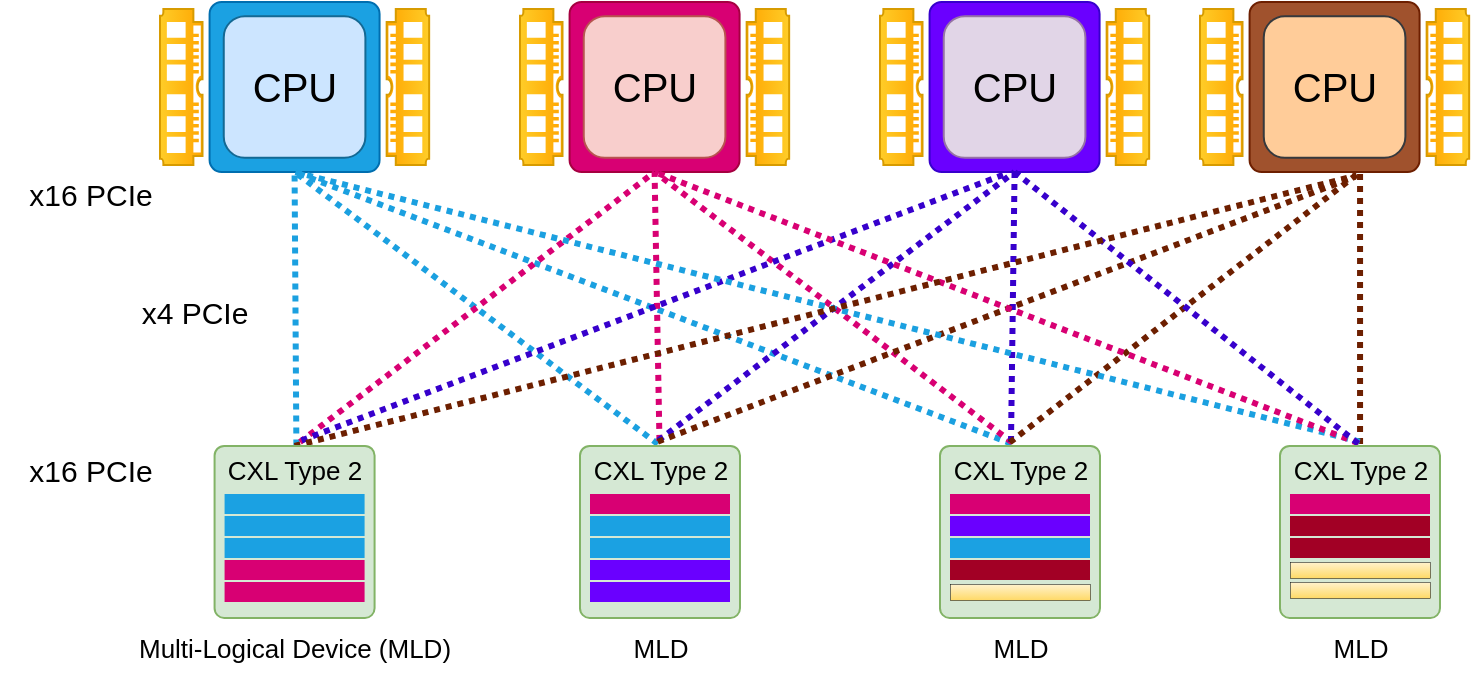 <mxfile version="24.2.2" type="github">
  <diagram name="Page-1" id="A8W0ZlJkRZm1EOQpJBz_">
    <mxGraphModel dx="893" dy="586" grid="1" gridSize="10" guides="1" tooltips="1" connect="1" arrows="1" fold="1" page="1" pageScale="1" pageWidth="850" pageHeight="1100" math="0" shadow="0">
      <root>
        <mxCell id="0" />
        <mxCell id="1" parent="0" />
        <mxCell id="siB9gwOaP5ev9PkQdLU9-102" value="" style="group" parent="1" vertex="1" connectable="0">
          <mxGeometry x="200" y="100" width="134.58" height="111.46" as="geometry" />
        </mxCell>
        <mxCell id="uq200lhuQBNym-ZLv9r4-11" value="" style="group;fillColor=default;gradientColor=none;strokeColor=none;" parent="siB9gwOaP5ev9PkQdLU9-102" connectable="0" vertex="1">
          <mxGeometry x="24.791" width="84.998" height="85" as="geometry" />
        </mxCell>
        <mxCell id="uq200lhuQBNym-ZLv9r4-2" value="" style="rounded=1;whiteSpace=wrap;html=1;arcSize=7;fillColor=#1ba1e2;strokeColor=#006EAF;fontColor=#ffffff;" parent="uq200lhuQBNym-ZLv9r4-11" vertex="1">
          <mxGeometry width="84.998" height="85" as="geometry" />
        </mxCell>
        <mxCell id="uq200lhuQBNym-ZLv9r4-3" value="&lt;font style=&quot;font-size: 20px;&quot;&gt;CPU&lt;/font&gt;" style="rounded=1;whiteSpace=wrap;html=1;fillColor=#cce5ff;strokeColor=#146994;shadow=0;" parent="uq200lhuQBNym-ZLv9r4-11" vertex="1">
          <mxGeometry x="7.083" y="7.083" width="70.832" height="70.833" as="geometry" />
        </mxCell>
        <mxCell id="uq200lhuQBNym-ZLv9r4-13" value="" style="pointerEvents=1;shadow=0;dashed=0;html=1;strokeColor=#d79b00;fillColor=#ffcd28;labelPosition=center;verticalLabelPosition=bottom;verticalAlign=top;align=center;outlineConnect=0;shape=mxgraph.veeam.ram;fillStyle=auto;direction=north;gradientColor=#ffa500;" parent="siB9gwOaP5ev9PkQdLU9-102" vertex="1">
          <mxGeometry y="3.542" width="21.249" height="77.917" as="geometry" />
        </mxCell>
        <mxCell id="uq200lhuQBNym-ZLv9r4-48" value="" style="pointerEvents=1;shadow=0;dashed=0;html=1;strokeColor=#d79b00;fillColor=#ffcd28;labelPosition=center;verticalLabelPosition=bottom;verticalAlign=top;align=center;outlineConnect=0;shape=mxgraph.veeam.ram;fillStyle=auto;direction=south;gradientColor=#ffa500;flipV=1;" parent="siB9gwOaP5ev9PkQdLU9-102" vertex="1">
          <mxGeometry x="113.331" y="3.542" width="21.249" height="77.917" as="geometry" />
        </mxCell>
        <mxCell id="siB9gwOaP5ev9PkQdLU9-106" value="" style="group" parent="1" vertex="1" connectable="0">
          <mxGeometry x="380" y="100" width="134.58" height="85" as="geometry" />
        </mxCell>
        <mxCell id="siB9gwOaP5ev9PkQdLU9-107" value="" style="group;fillColor=default;gradientColor=none;strokeColor=none;" parent="siB9gwOaP5ev9PkQdLU9-106" connectable="0" vertex="1">
          <mxGeometry x="24.791" width="84.998" height="85" as="geometry" />
        </mxCell>
        <mxCell id="siB9gwOaP5ev9PkQdLU9-108" value="" style="rounded=1;whiteSpace=wrap;html=1;arcSize=7;fillColor=#d80073;strokeColor=#A50040;fontColor=#ffffff;" parent="siB9gwOaP5ev9PkQdLU9-107" vertex="1">
          <mxGeometry width="84.998" height="85" as="geometry" />
        </mxCell>
        <mxCell id="siB9gwOaP5ev9PkQdLU9-109" value="&lt;font style=&quot;font-size: 20px;&quot;&gt;CPU&lt;/font&gt;" style="rounded=1;whiteSpace=wrap;html=1;fillColor=#f8cecc;strokeColor=#b85450;shadow=0;" parent="siB9gwOaP5ev9PkQdLU9-107" vertex="1">
          <mxGeometry x="7.083" y="7.083" width="70.832" height="70.833" as="geometry" />
        </mxCell>
        <mxCell id="siB9gwOaP5ev9PkQdLU9-110" value="" style="pointerEvents=1;shadow=0;dashed=0;html=1;strokeColor=#d79b00;fillColor=#ffcd28;labelPosition=center;verticalLabelPosition=bottom;verticalAlign=top;align=center;outlineConnect=0;shape=mxgraph.veeam.ram;fillStyle=auto;direction=north;gradientColor=#ffa500;" parent="siB9gwOaP5ev9PkQdLU9-106" vertex="1">
          <mxGeometry y="3.542" width="21.249" height="77.917" as="geometry" />
        </mxCell>
        <mxCell id="siB9gwOaP5ev9PkQdLU9-111" value="" style="pointerEvents=1;shadow=0;dashed=0;html=1;strokeColor=#d79b00;fillColor=#ffcd28;labelPosition=center;verticalLabelPosition=bottom;verticalAlign=top;align=center;outlineConnect=0;shape=mxgraph.veeam.ram;fillStyle=auto;direction=south;gradientColor=#ffa500;flipV=1;" parent="siB9gwOaP5ev9PkQdLU9-106" vertex="1">
          <mxGeometry x="113.331" y="3.542" width="21.249" height="77.917" as="geometry" />
        </mxCell>
        <mxCell id="_lKrGzHT6yuWIF_zMZOo-31" value="" style="endArrow=none;html=1;rounded=0;entryX=0.5;entryY=1;entryDx=0;entryDy=0;exitX=0.51;exitY=0.078;exitDx=0;exitDy=0;strokeWidth=3;dashed=1;dashPattern=1 1;strokeColor=#1ba0e0;exitPerimeter=0;" parent="1" source="9nzjCH3Tve30hIbmqved-3" target="uq200lhuQBNym-ZLv9r4-2" edge="1">
          <mxGeometry width="50" height="50" relative="1" as="geometry">
            <mxPoint x="236.54" y="316.59" as="sourcePoint" />
            <mxPoint x="310" y="190" as="targetPoint" />
          </mxGeometry>
        </mxCell>
        <mxCell id="_lKrGzHT6yuWIF_zMZOo-32" value="" style="endArrow=none;html=1;rounded=0;entryX=0.5;entryY=1;entryDx=0;entryDy=0;exitX=0.488;exitY=0.052;exitDx=0;exitDy=0;strokeWidth=3;dashed=1;dashPattern=1 1;strokeColor=#1ba0e0;exitPerimeter=0;" parent="1" source="GWw4KoO9vn4Ngn3BBy9A-8" target="uq200lhuQBNym-ZLv9r4-2" edge="1">
          <mxGeometry width="50" height="50" relative="1" as="geometry">
            <mxPoint x="448.33" y="315.08" as="sourcePoint" />
            <mxPoint x="352.61" y="182.84" as="targetPoint" />
          </mxGeometry>
        </mxCell>
        <mxCell id="_lKrGzHT6yuWIF_zMZOo-35" value="" style="endArrow=none;html=1;rounded=0;entryX=0.5;entryY=1;entryDx=0;entryDy=0;strokeWidth=3;dashed=1;dashPattern=1 1;exitX=0.452;exitY=0.046;exitDx=0;exitDy=0;strokeColor=#1ba0e0;exitPerimeter=0;" parent="1" source="GWw4KoO9vn4Ngn3BBy9A-16" target="uq200lhuQBNym-ZLv9r4-2" edge="1">
          <mxGeometry width="50" height="50" relative="1" as="geometry">
            <mxPoint x="623.87" y="317.28" as="sourcePoint" />
            <mxPoint x="317" y="195" as="targetPoint" />
          </mxGeometry>
        </mxCell>
        <mxCell id="_lKrGzHT6yuWIF_zMZOo-36" value="" style="endArrow=none;html=1;rounded=0;entryX=0.5;entryY=1;entryDx=0;entryDy=0;strokeWidth=3;dashed=1;dashPattern=1 1;strokeColor=#d80073;" parent="1" target="siB9gwOaP5ev9PkQdLU9-108" edge="1">
          <mxGeometry width="50" height="50" relative="1" as="geometry">
            <mxPoint x="270" y="320" as="sourcePoint" />
            <mxPoint x="532.61" y="200" as="targetPoint" />
          </mxGeometry>
        </mxCell>
        <mxCell id="_lKrGzHT6yuWIF_zMZOo-37" value="" style="endArrow=none;html=1;rounded=0;strokeWidth=3;dashed=1;dashPattern=1 1;strokeColor=#d80073;entryX=0.5;entryY=1;entryDx=0;entryDy=0;" parent="1" source="GWw4KoO9vn4Ngn3BBy9A-8" target="siB9gwOaP5ev9PkQdLU9-108" edge="1">
          <mxGeometry width="50" height="50" relative="1" as="geometry">
            <mxPoint x="449.23" y="315.77" as="sourcePoint" />
            <mxPoint x="554" y="210" as="targetPoint" />
          </mxGeometry>
        </mxCell>
        <mxCell id="_lKrGzHT6yuWIF_zMZOo-38" value="" style="endArrow=none;html=1;rounded=0;strokeWidth=3;dashed=1;dashPattern=1 1;strokeColor=#d80073;exitX=0.456;exitY=0.027;exitDx=0;exitDy=0;entryX=0.5;entryY=1;entryDx=0;entryDy=0;exitPerimeter=0;" parent="1" source="GWw4KoO9vn4Ngn3BBy9A-16" target="siB9gwOaP5ev9PkQdLU9-108" edge="1">
          <mxGeometry width="50" height="50" relative="1" as="geometry">
            <mxPoint x="628.55" y="317.79" as="sourcePoint" />
            <mxPoint x="540" y="190" as="targetPoint" />
          </mxGeometry>
        </mxCell>
        <mxCell id="_lKrGzHT6yuWIF_zMZOo-39" value="x16 PCIe" style="text;html=1;align=center;verticalAlign=middle;resizable=0;points=[];autosize=1;strokeColor=none;fillColor=none;fontFamily=Helvetica;fontSize=15;fontColor=default;labelBackgroundColor=default;" parent="1" vertex="1">
          <mxGeometry x="120.0" y="319.43" width="90" height="30" as="geometry" />
        </mxCell>
        <mxCell id="9nzjCH3Tve30hIbmqved-77" value="" style="group" parent="1" vertex="1" connectable="0">
          <mxGeometry x="560" y="100" width="134.58" height="85" as="geometry" />
        </mxCell>
        <mxCell id="9nzjCH3Tve30hIbmqved-78" value="" style="group;fillColor=default;gradientColor=none;strokeColor=none;" parent="9nzjCH3Tve30hIbmqved-77" connectable="0" vertex="1">
          <mxGeometry x="24.791" width="84.998" height="85" as="geometry" />
        </mxCell>
        <mxCell id="9nzjCH3Tve30hIbmqved-79" value="" style="rounded=1;whiteSpace=wrap;html=1;arcSize=7;fillColor=#6a00ff;strokeColor=#3700CC;fontColor=#ffffff;" parent="9nzjCH3Tve30hIbmqved-78" vertex="1">
          <mxGeometry width="84.998" height="85" as="geometry" />
        </mxCell>
        <mxCell id="9nzjCH3Tve30hIbmqved-80" value="&lt;font style=&quot;font-size: 20px;&quot;&gt;CPU&lt;/font&gt;" style="rounded=1;whiteSpace=wrap;html=1;fillColor=#e1d5e7;strokeColor=#9673a6;shadow=0;" parent="9nzjCH3Tve30hIbmqved-78" vertex="1">
          <mxGeometry x="7.083" y="7.083" width="70.832" height="70.833" as="geometry" />
        </mxCell>
        <mxCell id="9nzjCH3Tve30hIbmqved-81" value="" style="pointerEvents=1;shadow=0;dashed=0;html=1;strokeColor=#d79b00;fillColor=#ffcd28;labelPosition=center;verticalLabelPosition=bottom;verticalAlign=top;align=center;outlineConnect=0;shape=mxgraph.veeam.ram;fillStyle=auto;direction=north;gradientColor=#ffa500;" parent="9nzjCH3Tve30hIbmqved-77" vertex="1">
          <mxGeometry y="3.542" width="21.249" height="77.917" as="geometry" />
        </mxCell>
        <mxCell id="9nzjCH3Tve30hIbmqved-82" value="" style="pointerEvents=1;shadow=0;dashed=0;html=1;strokeColor=#d79b00;fillColor=#ffcd28;labelPosition=center;verticalLabelPosition=bottom;verticalAlign=top;align=center;outlineConnect=0;shape=mxgraph.veeam.ram;fillStyle=auto;direction=south;gradientColor=#ffa500;flipV=1;" parent="9nzjCH3Tve30hIbmqved-77" vertex="1">
          <mxGeometry x="113.331" y="3.542" width="21.249" height="77.917" as="geometry" />
        </mxCell>
        <mxCell id="9nzjCH3Tve30hIbmqved-83" value="" style="endArrow=none;html=1;rounded=0;strokeWidth=3;dashed=1;dashPattern=1 1;strokeColor=#3700CC;entryX=0.5;entryY=1;entryDx=0;entryDy=0;fillColor=#6a00ff;exitX=0.45;exitY=0.02;exitDx=0;exitDy=0;exitPerimeter=0;" parent="1" source="GWw4KoO9vn4Ngn3BBy9A-16" target="9nzjCH3Tve30hIbmqved-79" edge="1">
          <mxGeometry width="50" height="50" relative="1" as="geometry">
            <mxPoint x="626.39" y="316.77" as="sourcePoint" />
            <mxPoint x="670.46" y="185" as="targetPoint" />
          </mxGeometry>
        </mxCell>
        <mxCell id="9nzjCH3Tve30hIbmqved-84" value="" style="endArrow=none;html=1;rounded=0;strokeWidth=3;dashed=1;dashPattern=1 1;strokeColor=#3700CC;exitX=0.49;exitY=-0.005;exitDx=0;exitDy=0;entryX=0.5;entryY=1;entryDx=0;entryDy=0;fillColor=#6a00ff;exitPerimeter=0;" parent="1" source="GWw4KoO9vn4Ngn3BBy9A-8" target="9nzjCH3Tve30hIbmqved-79" edge="1">
          <mxGeometry width="50" height="50" relative="1" as="geometry">
            <mxPoint x="448.69" y="316.46" as="sourcePoint" />
            <mxPoint x="670.46" y="185" as="targetPoint" />
          </mxGeometry>
        </mxCell>
        <mxCell id="9nzjCH3Tve30hIbmqved-85" value="" style="endArrow=none;html=1;rounded=0;entryX=0.463;entryY=1.005;entryDx=0;entryDy=0;strokeWidth=3;dashed=1;dashPattern=1 1;strokeColor=#3700CC;exitX=0.539;exitY=-0.008;exitDx=0;exitDy=0;fillColor=#6a00ff;entryPerimeter=0;exitPerimeter=0;" parent="1" source="9nzjCH3Tve30hIbmqved-3" target="9nzjCH3Tve30hIbmqved-79" edge="1">
          <mxGeometry width="50" height="50" relative="1" as="geometry">
            <mxPoint x="236.54" y="316.59" as="sourcePoint" />
            <mxPoint x="670.46" y="185" as="targetPoint" />
          </mxGeometry>
        </mxCell>
        <mxCell id="9nzjCH3Tve30hIbmqved-98" value="" style="group" parent="1" vertex="1" connectable="0">
          <mxGeometry x="720" y="100" width="134.58" height="85" as="geometry" />
        </mxCell>
        <mxCell id="9nzjCH3Tve30hIbmqved-99" value="" style="group;fillColor=default;gradientColor=none;strokeColor=none;" parent="9nzjCH3Tve30hIbmqved-98" connectable="0" vertex="1">
          <mxGeometry x="24.791" width="84.998" height="85" as="geometry" />
        </mxCell>
        <mxCell id="9nzjCH3Tve30hIbmqved-100" value="" style="rounded=1;whiteSpace=wrap;html=1;arcSize=7;fillColor=#a0522d;strokeColor=#6D1F00;fontColor=#ffffff;" parent="9nzjCH3Tve30hIbmqved-99" vertex="1">
          <mxGeometry width="84.998" height="85" as="geometry" />
        </mxCell>
        <mxCell id="9nzjCH3Tve30hIbmqved-101" value="&lt;font style=&quot;font-size: 20px;&quot;&gt;CPU&lt;/font&gt;" style="rounded=1;whiteSpace=wrap;html=1;fillColor=#ffcc99;strokeColor=#36393d;shadow=0;" parent="9nzjCH3Tve30hIbmqved-99" vertex="1">
          <mxGeometry x="7.083" y="7.083" width="70.832" height="70.833" as="geometry" />
        </mxCell>
        <mxCell id="9nzjCH3Tve30hIbmqved-102" value="" style="pointerEvents=1;shadow=0;dashed=0;html=1;strokeColor=#d79b00;fillColor=#ffcd28;labelPosition=center;verticalLabelPosition=bottom;verticalAlign=top;align=center;outlineConnect=0;shape=mxgraph.veeam.ram;fillStyle=auto;direction=north;gradientColor=#ffa500;" parent="9nzjCH3Tve30hIbmqved-98" vertex="1">
          <mxGeometry y="3.542" width="21.249" height="77.917" as="geometry" />
        </mxCell>
        <mxCell id="9nzjCH3Tve30hIbmqved-103" value="" style="pointerEvents=1;shadow=0;dashed=0;html=1;strokeColor=#d79b00;fillColor=#ffcd28;labelPosition=center;verticalLabelPosition=bottom;verticalAlign=top;align=center;outlineConnect=0;shape=mxgraph.veeam.ram;fillStyle=auto;direction=south;gradientColor=#ffa500;flipV=1;" parent="9nzjCH3Tve30hIbmqved-98" vertex="1">
          <mxGeometry x="113.331" y="3.542" width="21.249" height="77.917" as="geometry" />
        </mxCell>
        <mxCell id="9nzjCH3Tve30hIbmqved-144" value="" style="endArrow=none;html=1;rounded=0;strokeWidth=3;dashed=1;dashPattern=1 1;strokeColor=#6D1F00;entryX=0.5;entryY=1;entryDx=0;entryDy=0;fillColor=#a0522d;exitX=0.49;exitY=0.078;exitDx=0;exitDy=0;exitPerimeter=0;" parent="1" edge="1">
          <mxGeometry width="50" height="50" relative="1" as="geometry">
            <mxPoint x="800.03" y="321" as="sourcePoint" />
            <mxPoint x="800.03" y="185" as="targetPoint" />
          </mxGeometry>
        </mxCell>
        <mxCell id="9nzjCH3Tve30hIbmqved-145" value="" style="endArrow=none;html=1;rounded=0;strokeWidth=3;dashed=1;dashPattern=1 1;strokeColor=#6D1F00;exitX=0.443;exitY=0.027;exitDx=0;exitDy=0;entryX=0.5;entryY=1;entryDx=0;entryDy=0;fillColor=#a0522d;exitPerimeter=0;" parent="1" source="GWw4KoO9vn4Ngn3BBy9A-16" edge="1">
          <mxGeometry width="50" height="50" relative="1" as="geometry">
            <mxPoint x="625.67" y="317.19" as="sourcePoint" />
            <mxPoint x="800.03" y="185" as="targetPoint" />
          </mxGeometry>
        </mxCell>
        <mxCell id="9nzjCH3Tve30hIbmqved-146" value="" style="endArrow=none;html=1;rounded=0;entryX=0.622;entryY=1.027;entryDx=0;entryDy=0;strokeWidth=3;dashed=1;dashPattern=1 1;strokeColor=#6D1F00;exitX=0.488;exitY=0.014;exitDx=0;exitDy=0;fillColor=#a0522d;entryPerimeter=0;exitPerimeter=0;" parent="1" source="GWw4KoO9vn4Ngn3BBy9A-8" target="9nzjCH3Tve30hIbmqved-100" edge="1">
          <mxGeometry width="50" height="50" relative="1" as="geometry">
            <mxPoint x="447.79" y="316.19" as="sourcePoint" />
            <mxPoint x="797.03" y="185" as="targetPoint" />
          </mxGeometry>
        </mxCell>
        <mxCell id="9nzjCH3Tve30hIbmqved-147" value="" style="endArrow=none;html=1;rounded=0;entryX=0.5;entryY=1;entryDx=0;entryDy=0;strokeWidth=3;dashed=1;dashPattern=1 1;exitX=0.499;exitY=0.014;exitDx=0;exitDy=0;strokeColor=#1ba0e0;exitPerimeter=0;" parent="1" source="GWw4KoO9vn4Ngn3BBy9A-24" target="uq200lhuQBNym-ZLv9r4-2" edge="1">
          <mxGeometry width="50" height="50" relative="1" as="geometry">
            <mxPoint x="799.55" y="316.77" as="sourcePoint" />
            <mxPoint x="289.71" y="180" as="targetPoint" />
          </mxGeometry>
        </mxCell>
        <mxCell id="9nzjCH3Tve30hIbmqved-149" value="" style="endArrow=none;html=1;rounded=0;strokeWidth=3;dashed=1;dashPattern=1 1;strokeColor=#d80073;exitX=0.492;exitY=0.04;exitDx=0;exitDy=0;entryX=0.5;entryY=1;entryDx=0;entryDy=0;exitPerimeter=0;" parent="1" source="GWw4KoO9vn4Ngn3BBy9A-24" target="siB9gwOaP5ev9PkQdLU9-108" edge="1">
          <mxGeometry width="50" height="50" relative="1" as="geometry">
            <mxPoint x="800.09" y="314.64" as="sourcePoint" />
            <mxPoint x="457" y="195" as="targetPoint" />
          </mxGeometry>
        </mxCell>
        <mxCell id="9nzjCH3Tve30hIbmqved-162" value="x4 PCIe" style="text;html=1;align=center;verticalAlign=middle;resizable=0;points=[];autosize=1;strokeColor=none;fillColor=none;fontFamily=Helvetica;fontSize=15;fontColor=default;labelBackgroundColor=default;" parent="1" vertex="1">
          <mxGeometry x="177.29" y="240" width="80" height="30" as="geometry" />
        </mxCell>
        <mxCell id="uq200lhuQBNym-ZLv9r4-198" value="x16 PCIe" style="text;html=1;align=center;verticalAlign=middle;resizable=0;points=[];autosize=1;strokeColor=none;fillColor=none;fontFamily=Helvetica;fontSize=15;fontColor=default;labelBackgroundColor=default;" parent="1" vertex="1">
          <mxGeometry x="120.0" y="181.46" width="90" height="30" as="geometry" />
        </mxCell>
        <mxCell id="9nzjCH3Tve30hIbmqved-164" value="" style="endArrow=none;html=1;rounded=0;strokeWidth=3;dashed=1;dashPattern=1 1;strokeColor=#3700CC;entryX=0.5;entryY=1;entryDx=0;entryDy=0;fillColor=#6a00ff;exitX=0.49;exitY=0.046;exitDx=0;exitDy=0;exitPerimeter=0;" parent="1" source="GWw4KoO9vn4Ngn3BBy9A-24" target="9nzjCH3Tve30hIbmqved-79" edge="1">
          <mxGeometry width="50" height="50" relative="1" as="geometry">
            <mxPoint x="797.03" y="315.3" as="sourcePoint" />
            <mxPoint x="637" y="195" as="targetPoint" />
          </mxGeometry>
        </mxCell>
        <mxCell id="9nzjCH3Tve30hIbmqved-165" value="" style="endArrow=none;html=1;rounded=0;entryX=0.63;entryY=1.02;entryDx=0;entryDy=0;strokeWidth=3;dashed=1;dashPattern=1 1;strokeColor=#6D1F00;exitX=0;exitY=0.5;exitDx=0;exitDy=0;fillColor=#a0522d;entryPerimeter=0;" parent="1" source="siB9gwOaP5ev9PkQdLU9-89" target="9nzjCH3Tve30hIbmqved-100" edge="1">
          <mxGeometry width="50" height="50" relative="1" as="geometry">
            <mxPoint x="457" y="331" as="sourcePoint" />
            <mxPoint x="807.03" y="195" as="targetPoint" />
          </mxGeometry>
        </mxCell>
        <mxCell id="siB9gwOaP5ev9PkQdLU9-84" value="Multi-Logical Device (MLD)" style="text;html=1;align=center;verticalAlign=middle;resizable=0;points=[];autosize=1;strokeColor=none;fillColor=none;fontFamily=Helvetica;fontSize=13;fontColor=default;labelBackgroundColor=default;" parent="1" vertex="1">
          <mxGeometry x="177.29" y="407.96" width="180" height="30" as="geometry" />
        </mxCell>
        <mxCell id="siB9gwOaP5ev9PkQdLU9-89" value="&lt;div style=&quot;&quot;&gt;&lt;br&gt;&lt;/div&gt;" style="rounded=1;whiteSpace=wrap;html=1;strokeWidth=1;fontSize=10;rotation=90;align=right;verticalAlign=middle;horizontal=0;labelPosition=left;verticalLabelPosition=middle;fillColor=#d5e8d4;strokeColor=#82b366;perimeterSpacing=0;imageWidth=24;arcSize=6;" parent="1" vertex="1">
          <mxGeometry x="224.29" y="324.96" width="86" height="80" as="geometry" />
        </mxCell>
        <mxCell id="siB9gwOaP5ev9PkQdLU9-95" value="" style="rounded=0;whiteSpace=wrap;html=1;fillColor=#1ba1e2;strokeColor=none;shadow=0;fontColor=#ffffff;textShadow=0;" parent="1" vertex="1">
          <mxGeometry x="232.29" y="346" width="70" height="10" as="geometry" />
        </mxCell>
        <mxCell id="siB9gwOaP5ev9PkQdLU9-96" value="" style="rounded=0;whiteSpace=wrap;html=1;fillColor=#1ba1e2;strokeColor=none;shadow=0;fontColor=#ffffff;textShadow=0;" parent="1" vertex="1">
          <mxGeometry x="232.29" y="357" width="70" height="10" as="geometry" />
        </mxCell>
        <mxCell id="siB9gwOaP5ev9PkQdLU9-97" value="" style="rounded=0;whiteSpace=wrap;html=1;fillColor=#1ba1e2;strokeColor=none;shadow=0;fontColor=#ffffff;textShadow=0;" parent="1" vertex="1">
          <mxGeometry x="232.29" y="368" width="70" height="10" as="geometry" />
        </mxCell>
        <mxCell id="siB9gwOaP5ev9PkQdLU9-98" value="" style="rounded=0;whiteSpace=wrap;html=1;fillColor=#d80073;strokeColor=none;shadow=0;textShadow=0;" parent="1" vertex="1">
          <mxGeometry x="232.29" y="379" width="70" height="10" as="geometry" />
        </mxCell>
        <mxCell id="siB9gwOaP5ev9PkQdLU9-99" value="" style="rounded=0;whiteSpace=wrap;html=1;fillColor=#d80073;strokeColor=none;shadow=0;fontColor=#ffffff;textShadow=0;" parent="1" vertex="1">
          <mxGeometry x="232.29" y="389.999" width="70" height="10" as="geometry" />
        </mxCell>
        <mxCell id="9nzjCH3Tve30hIbmqved-3" value="&lt;font style=&quot;font-size: 13px;&quot;&gt;CXL Type 2&lt;/font&gt;" style="text;html=1;align=center;verticalAlign=middle;resizable=0;points=[];autosize=1;strokeColor=none;fillColor=none;labelBackgroundColor=none;fontColor=#000000;fontSize=9;" parent="1" vertex="1">
          <mxGeometry x="222.29" y="319.43" width="90" height="30" as="geometry" />
        </mxCell>
        <mxCell id="GWw4KoO9vn4Ngn3BBy9A-2" value="&lt;div style=&quot;&quot;&gt;&lt;br&gt;&lt;/div&gt;" style="rounded=1;whiteSpace=wrap;html=1;strokeWidth=1;fontSize=10;rotation=90;align=right;verticalAlign=middle;horizontal=0;labelPosition=left;verticalLabelPosition=middle;fillColor=#d5e8d4;strokeColor=#82b366;perimeterSpacing=0;imageWidth=24;arcSize=6;" vertex="1" parent="1">
          <mxGeometry x="407" y="324.96" width="86" height="80" as="geometry" />
        </mxCell>
        <mxCell id="GWw4KoO9vn4Ngn3BBy9A-3" value="" style="rounded=0;whiteSpace=wrap;html=1;fillColor=#d80073;strokeColor=none;shadow=0;fontColor=#ffffff;textShadow=0;" vertex="1" parent="1">
          <mxGeometry x="415.0" y="346" width="70" height="10" as="geometry" />
        </mxCell>
        <mxCell id="GWw4KoO9vn4Ngn3BBy9A-4" value="" style="rounded=0;whiteSpace=wrap;html=1;fillColor=#1ba1e2;strokeColor=none;shadow=0;fontColor=#ffffff;textShadow=0;" vertex="1" parent="1">
          <mxGeometry x="415.0" y="357" width="70" height="10" as="geometry" />
        </mxCell>
        <mxCell id="GWw4KoO9vn4Ngn3BBy9A-5" value="" style="rounded=0;whiteSpace=wrap;html=1;fillColor=#1ba1e2;strokeColor=none;shadow=0;fontColor=#ffffff;textShadow=0;" vertex="1" parent="1">
          <mxGeometry x="415.0" y="368" width="70" height="10" as="geometry" />
        </mxCell>
        <mxCell id="GWw4KoO9vn4Ngn3BBy9A-6" value="" style="rounded=0;whiteSpace=wrap;html=1;fillColor=#6a00ff;strokeColor=none;shadow=0;textShadow=0;fontColor=#ffffff;" vertex="1" parent="1">
          <mxGeometry x="415.0" y="379" width="70" height="10" as="geometry" />
        </mxCell>
        <mxCell id="GWw4KoO9vn4Ngn3BBy9A-7" value="" style="rounded=0;whiteSpace=wrap;html=1;fillColor=#6a00ff;strokeColor=none;shadow=0;fontColor=#ffffff;textShadow=0;" vertex="1" parent="1">
          <mxGeometry x="415.0" y="389.999" width="70" height="10" as="geometry" />
        </mxCell>
        <mxCell id="GWw4KoO9vn4Ngn3BBy9A-8" value="&lt;font style=&quot;font-size: 13px;&quot;&gt;CXL Type 2&lt;/font&gt;" style="text;html=1;align=center;verticalAlign=middle;resizable=0;points=[];autosize=1;strokeColor=none;fillColor=none;labelBackgroundColor=none;fontColor=#000000;fontSize=9;" vertex="1" parent="1">
          <mxGeometry x="405" y="319.43" width="90" height="30" as="geometry" />
        </mxCell>
        <mxCell id="GWw4KoO9vn4Ngn3BBy9A-9" value="MLD" style="text;html=1;align=center;verticalAlign=middle;resizable=0;points=[];autosize=1;strokeColor=none;fillColor=none;fontFamily=Helvetica;fontSize=13;fontColor=default;labelBackgroundColor=default;" vertex="1" parent="1">
          <mxGeometry x="425.0" y="407.96" width="50" height="30" as="geometry" />
        </mxCell>
        <mxCell id="GWw4KoO9vn4Ngn3BBy9A-10" value="&lt;div style=&quot;&quot;&gt;&lt;br&gt;&lt;/div&gt;" style="rounded=1;whiteSpace=wrap;html=1;strokeWidth=1;fontSize=10;rotation=90;align=right;verticalAlign=middle;horizontal=0;labelPosition=left;verticalLabelPosition=middle;fillColor=#d5e8d4;strokeColor=#82b366;perimeterSpacing=0;imageWidth=24;arcSize=6;" vertex="1" parent="1">
          <mxGeometry x="587" y="324.96" width="86" height="80" as="geometry" />
        </mxCell>
        <mxCell id="GWw4KoO9vn4Ngn3BBy9A-11" value="" style="rounded=0;whiteSpace=wrap;html=1;fillColor=#d80073;strokeColor=none;shadow=0;fontColor=#ffffff;textShadow=0;" vertex="1" parent="1">
          <mxGeometry x="595" y="346" width="70" height="10" as="geometry" />
        </mxCell>
        <mxCell id="GWw4KoO9vn4Ngn3BBy9A-12" value="" style="rounded=0;whiteSpace=wrap;html=1;fillColor=#6a00ff;strokeColor=none;shadow=0;fontColor=#ffffff;textShadow=0;" vertex="1" parent="1">
          <mxGeometry x="595" y="357" width="70" height="10" as="geometry" />
        </mxCell>
        <mxCell id="GWw4KoO9vn4Ngn3BBy9A-13" value="" style="rounded=0;whiteSpace=wrap;html=1;fillColor=#1ba1e2;strokeColor=none;shadow=0;fontColor=#ffffff;textShadow=0;" vertex="1" parent="1">
          <mxGeometry x="595" y="368" width="70" height="10" as="geometry" />
        </mxCell>
        <mxCell id="GWw4KoO9vn4Ngn3BBy9A-14" value="" style="rounded=0;whiteSpace=wrap;html=1;fillColor=#a20025;strokeColor=none;shadow=0;textShadow=0;fontColor=#ffffff;" vertex="1" parent="1">
          <mxGeometry x="595" y="379" width="70" height="10" as="geometry" />
        </mxCell>
        <mxCell id="GWw4KoO9vn4Ngn3BBy9A-15" value="" style="rounded=0;whiteSpace=wrap;html=1;fillColor=#fff2cc;strokeColor=default;shadow=0;textShadow=0;gradientColor=#ffd966;strokeWidth=0.25;" vertex="1" parent="1">
          <mxGeometry x="595" y="391" width="70" height="8" as="geometry" />
        </mxCell>
        <mxCell id="GWw4KoO9vn4Ngn3BBy9A-16" value="&lt;font style=&quot;font-size: 13px;&quot;&gt;CXL Type 2&lt;/font&gt;" style="text;html=1;align=center;verticalAlign=middle;resizable=0;points=[];autosize=1;strokeColor=none;fillColor=none;labelBackgroundColor=none;fontColor=#000000;fontSize=9;" vertex="1" parent="1">
          <mxGeometry x="585" y="319.43" width="90" height="30" as="geometry" />
        </mxCell>
        <mxCell id="GWw4KoO9vn4Ngn3BBy9A-17" value="MLD" style="text;html=1;align=center;verticalAlign=middle;resizable=0;points=[];autosize=1;strokeColor=none;fillColor=none;fontFamily=Helvetica;fontSize=13;fontColor=default;labelBackgroundColor=default;" vertex="1" parent="1">
          <mxGeometry x="605" y="407.96" width="50" height="30" as="geometry" />
        </mxCell>
        <mxCell id="GWw4KoO9vn4Ngn3BBy9A-18" value="&lt;div style=&quot;&quot;&gt;&lt;br&gt;&lt;/div&gt;" style="rounded=1;whiteSpace=wrap;html=1;strokeWidth=1;fontSize=10;rotation=90;align=right;verticalAlign=middle;horizontal=0;labelPosition=left;verticalLabelPosition=middle;fillColor=#d5e8d4;strokeColor=#82b366;perimeterSpacing=0;imageWidth=24;arcSize=6;" vertex="1" parent="1">
          <mxGeometry x="757" y="324.96" width="86" height="80" as="geometry" />
        </mxCell>
        <mxCell id="GWw4KoO9vn4Ngn3BBy9A-19" value="" style="rounded=0;whiteSpace=wrap;html=1;fillColor=#d80073;strokeColor=none;shadow=0;fontColor=#ffffff;textShadow=0;" vertex="1" parent="1">
          <mxGeometry x="765" y="346" width="70" height="10" as="geometry" />
        </mxCell>
        <mxCell id="GWw4KoO9vn4Ngn3BBy9A-20" value="" style="rounded=0;whiteSpace=wrap;html=1;fillColor=#a20025;strokeColor=none;shadow=0;fontColor=#ffffff;textShadow=0;" vertex="1" parent="1">
          <mxGeometry x="765" y="357" width="70" height="10" as="geometry" />
        </mxCell>
        <mxCell id="GWw4KoO9vn4Ngn3BBy9A-21" value="" style="rounded=0;whiteSpace=wrap;html=1;fillColor=#a20025;strokeColor=none;shadow=0;fontColor=#ffffff;textShadow=0;" vertex="1" parent="1">
          <mxGeometry x="765" y="368" width="70" height="10" as="geometry" />
        </mxCell>
        <mxCell id="GWw4KoO9vn4Ngn3BBy9A-22" value="" style="rounded=0;whiteSpace=wrap;html=1;fillColor=#fff2cc;strokeColor=default;shadow=0;textShadow=0;glass=0;fillStyle=solid;gradientColor=#ffd966;strokeWidth=0.25;" vertex="1" parent="1">
          <mxGeometry x="765" y="380" width="70" height="8" as="geometry" />
        </mxCell>
        <mxCell id="GWw4KoO9vn4Ngn3BBy9A-23" value="" style="rounded=0;whiteSpace=wrap;html=1;fillColor=#fff2cc;strokeColor=default;shadow=0;textShadow=0;glass=0;fillStyle=solid;gradientColor=#ffd966;strokeWidth=0.25;" vertex="1" parent="1">
          <mxGeometry x="765" y="390" width="70" height="8" as="geometry" />
        </mxCell>
        <mxCell id="GWw4KoO9vn4Ngn3BBy9A-24" value="&lt;font style=&quot;font-size: 13px;&quot;&gt;CXL Type 2&lt;/font&gt;" style="text;html=1;align=center;verticalAlign=middle;resizable=0;points=[];autosize=1;strokeColor=none;fillColor=none;labelBackgroundColor=none;fontColor=#000000;fontSize=9;" vertex="1" parent="1">
          <mxGeometry x="755" y="319.43" width="90" height="30" as="geometry" />
        </mxCell>
        <mxCell id="GWw4KoO9vn4Ngn3BBy9A-25" value="MLD" style="text;html=1;align=center;verticalAlign=middle;resizable=0;points=[];autosize=1;strokeColor=none;fillColor=none;fontFamily=Helvetica;fontSize=13;fontColor=default;labelBackgroundColor=default;" vertex="1" parent="1">
          <mxGeometry x="775" y="407.96" width="50" height="30" as="geometry" />
        </mxCell>
      </root>
    </mxGraphModel>
  </diagram>
</mxfile>
